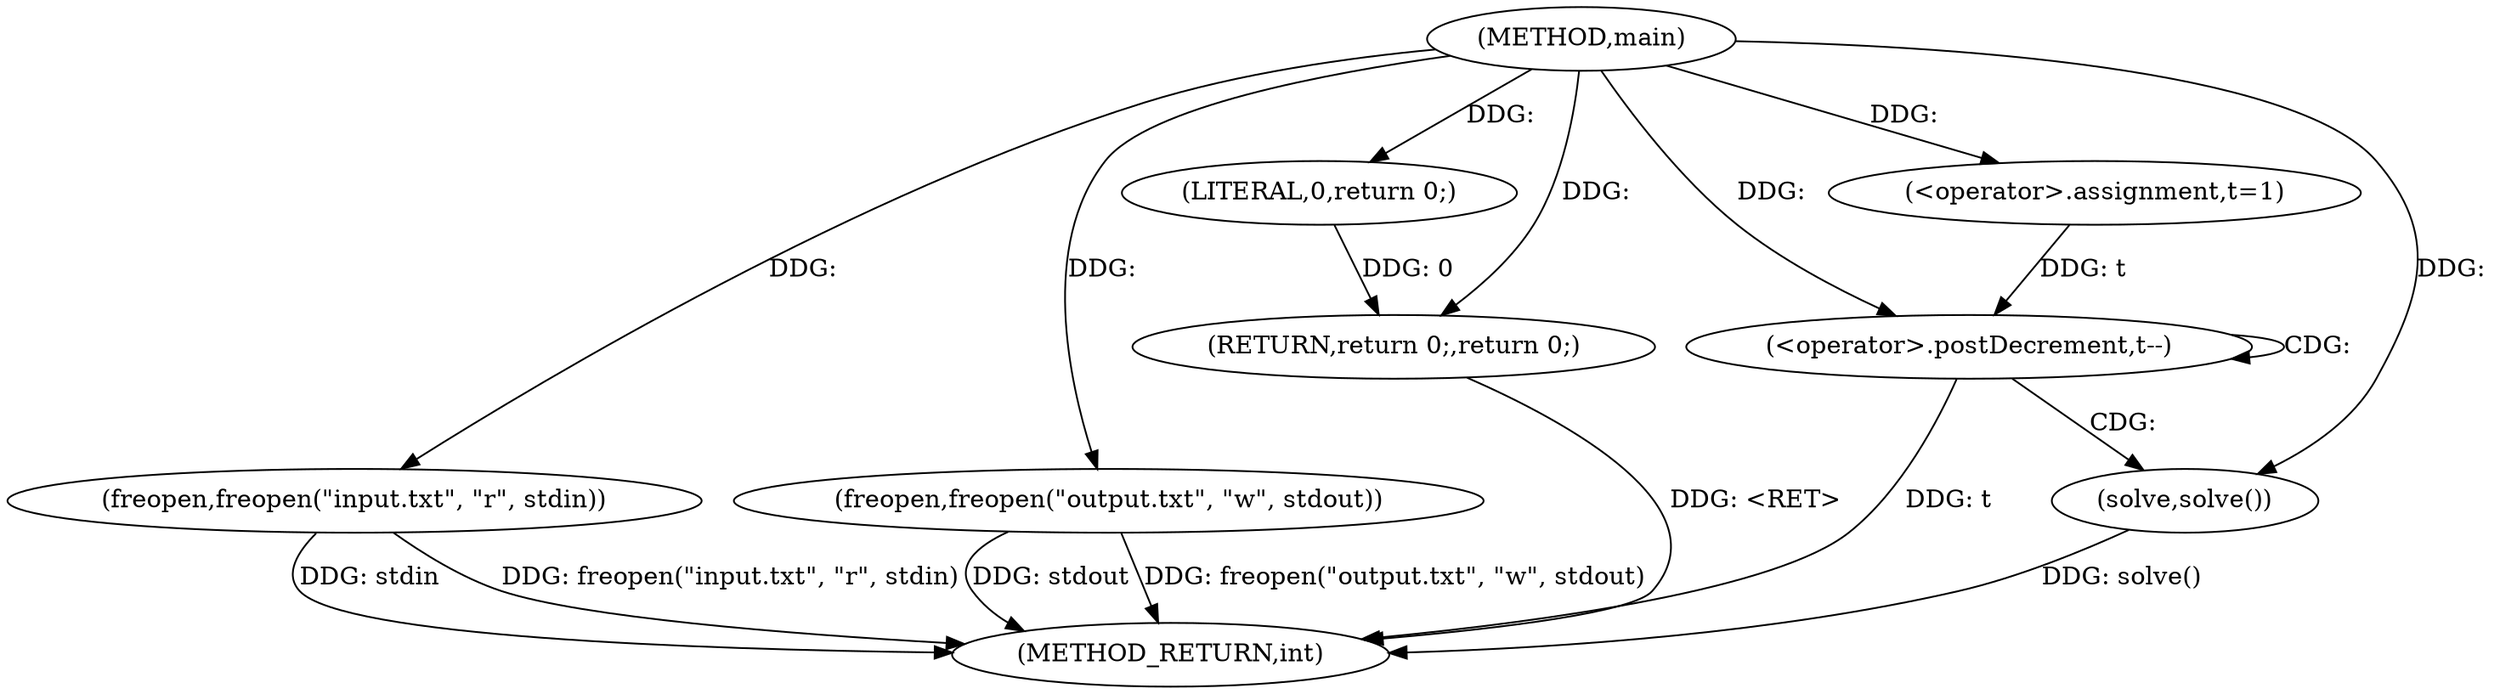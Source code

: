 digraph "main" {  
"1000278" [label = "(METHOD,main)" ]
"1000299" [label = "(METHOD_RETURN,int)" ]
"1000280" [label = "(freopen,freopen(\"input.txt\", \"r\", stdin))" ]
"1000284" [label = "(freopen,freopen(\"output.txt\", \"w\", stdout))" ]
"1000289" [label = "(<operator>.assignment,t=1)" ]
"1000297" [label = "(RETURN,return 0;,return 0;)" ]
"1000293" [label = "(<operator>.postDecrement,t--)" ]
"1000298" [label = "(LITERAL,0,return 0;)" ]
"1000296" [label = "(solve,solve())" ]
  "1000297" -> "1000299"  [ label = "DDG: <RET>"] 
  "1000280" -> "1000299"  [ label = "DDG: freopen(\"input.txt\", \"r\", stdin)"] 
  "1000284" -> "1000299"  [ label = "DDG: freopen(\"output.txt\", \"w\", stdout)"] 
  "1000293" -> "1000299"  [ label = "DDG: t"] 
  "1000296" -> "1000299"  [ label = "DDG: solve()"] 
  "1000280" -> "1000299"  [ label = "DDG: stdin"] 
  "1000284" -> "1000299"  [ label = "DDG: stdout"] 
  "1000278" -> "1000289"  [ label = "DDG: "] 
  "1000298" -> "1000297"  [ label = "DDG: 0"] 
  "1000278" -> "1000297"  [ label = "DDG: "] 
  "1000278" -> "1000280"  [ label = "DDG: "] 
  "1000278" -> "1000284"  [ label = "DDG: "] 
  "1000278" -> "1000298"  [ label = "DDG: "] 
  "1000289" -> "1000293"  [ label = "DDG: t"] 
  "1000278" -> "1000293"  [ label = "DDG: "] 
  "1000278" -> "1000296"  [ label = "DDG: "] 
  "1000293" -> "1000296"  [ label = "CDG: "] 
  "1000293" -> "1000293"  [ label = "CDG: "] 
}
